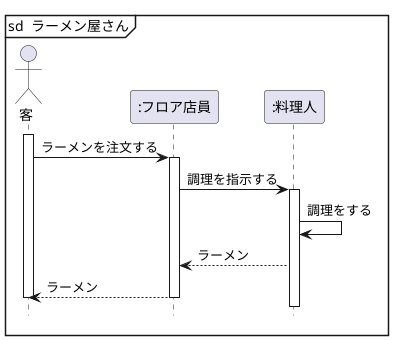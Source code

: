 @startuml ラーメン屋での注文
hide footbox
Actor 客 as customer
participant ":フロア店員" as clerk 
participant ":料理人" as cooker

mainframe sd  ラーメン屋さん

activate customer
customer -> clerk : ラーメンを注文する
activate clerk
clerk -> cooker : 調理を指示する

activate cooker
cooker -> cooker : 調理をする
clerk <-- cooker : ラーメン 
customer <-- clerk : ラーメン
deactivate clerk
deactivate customer

@enduml
